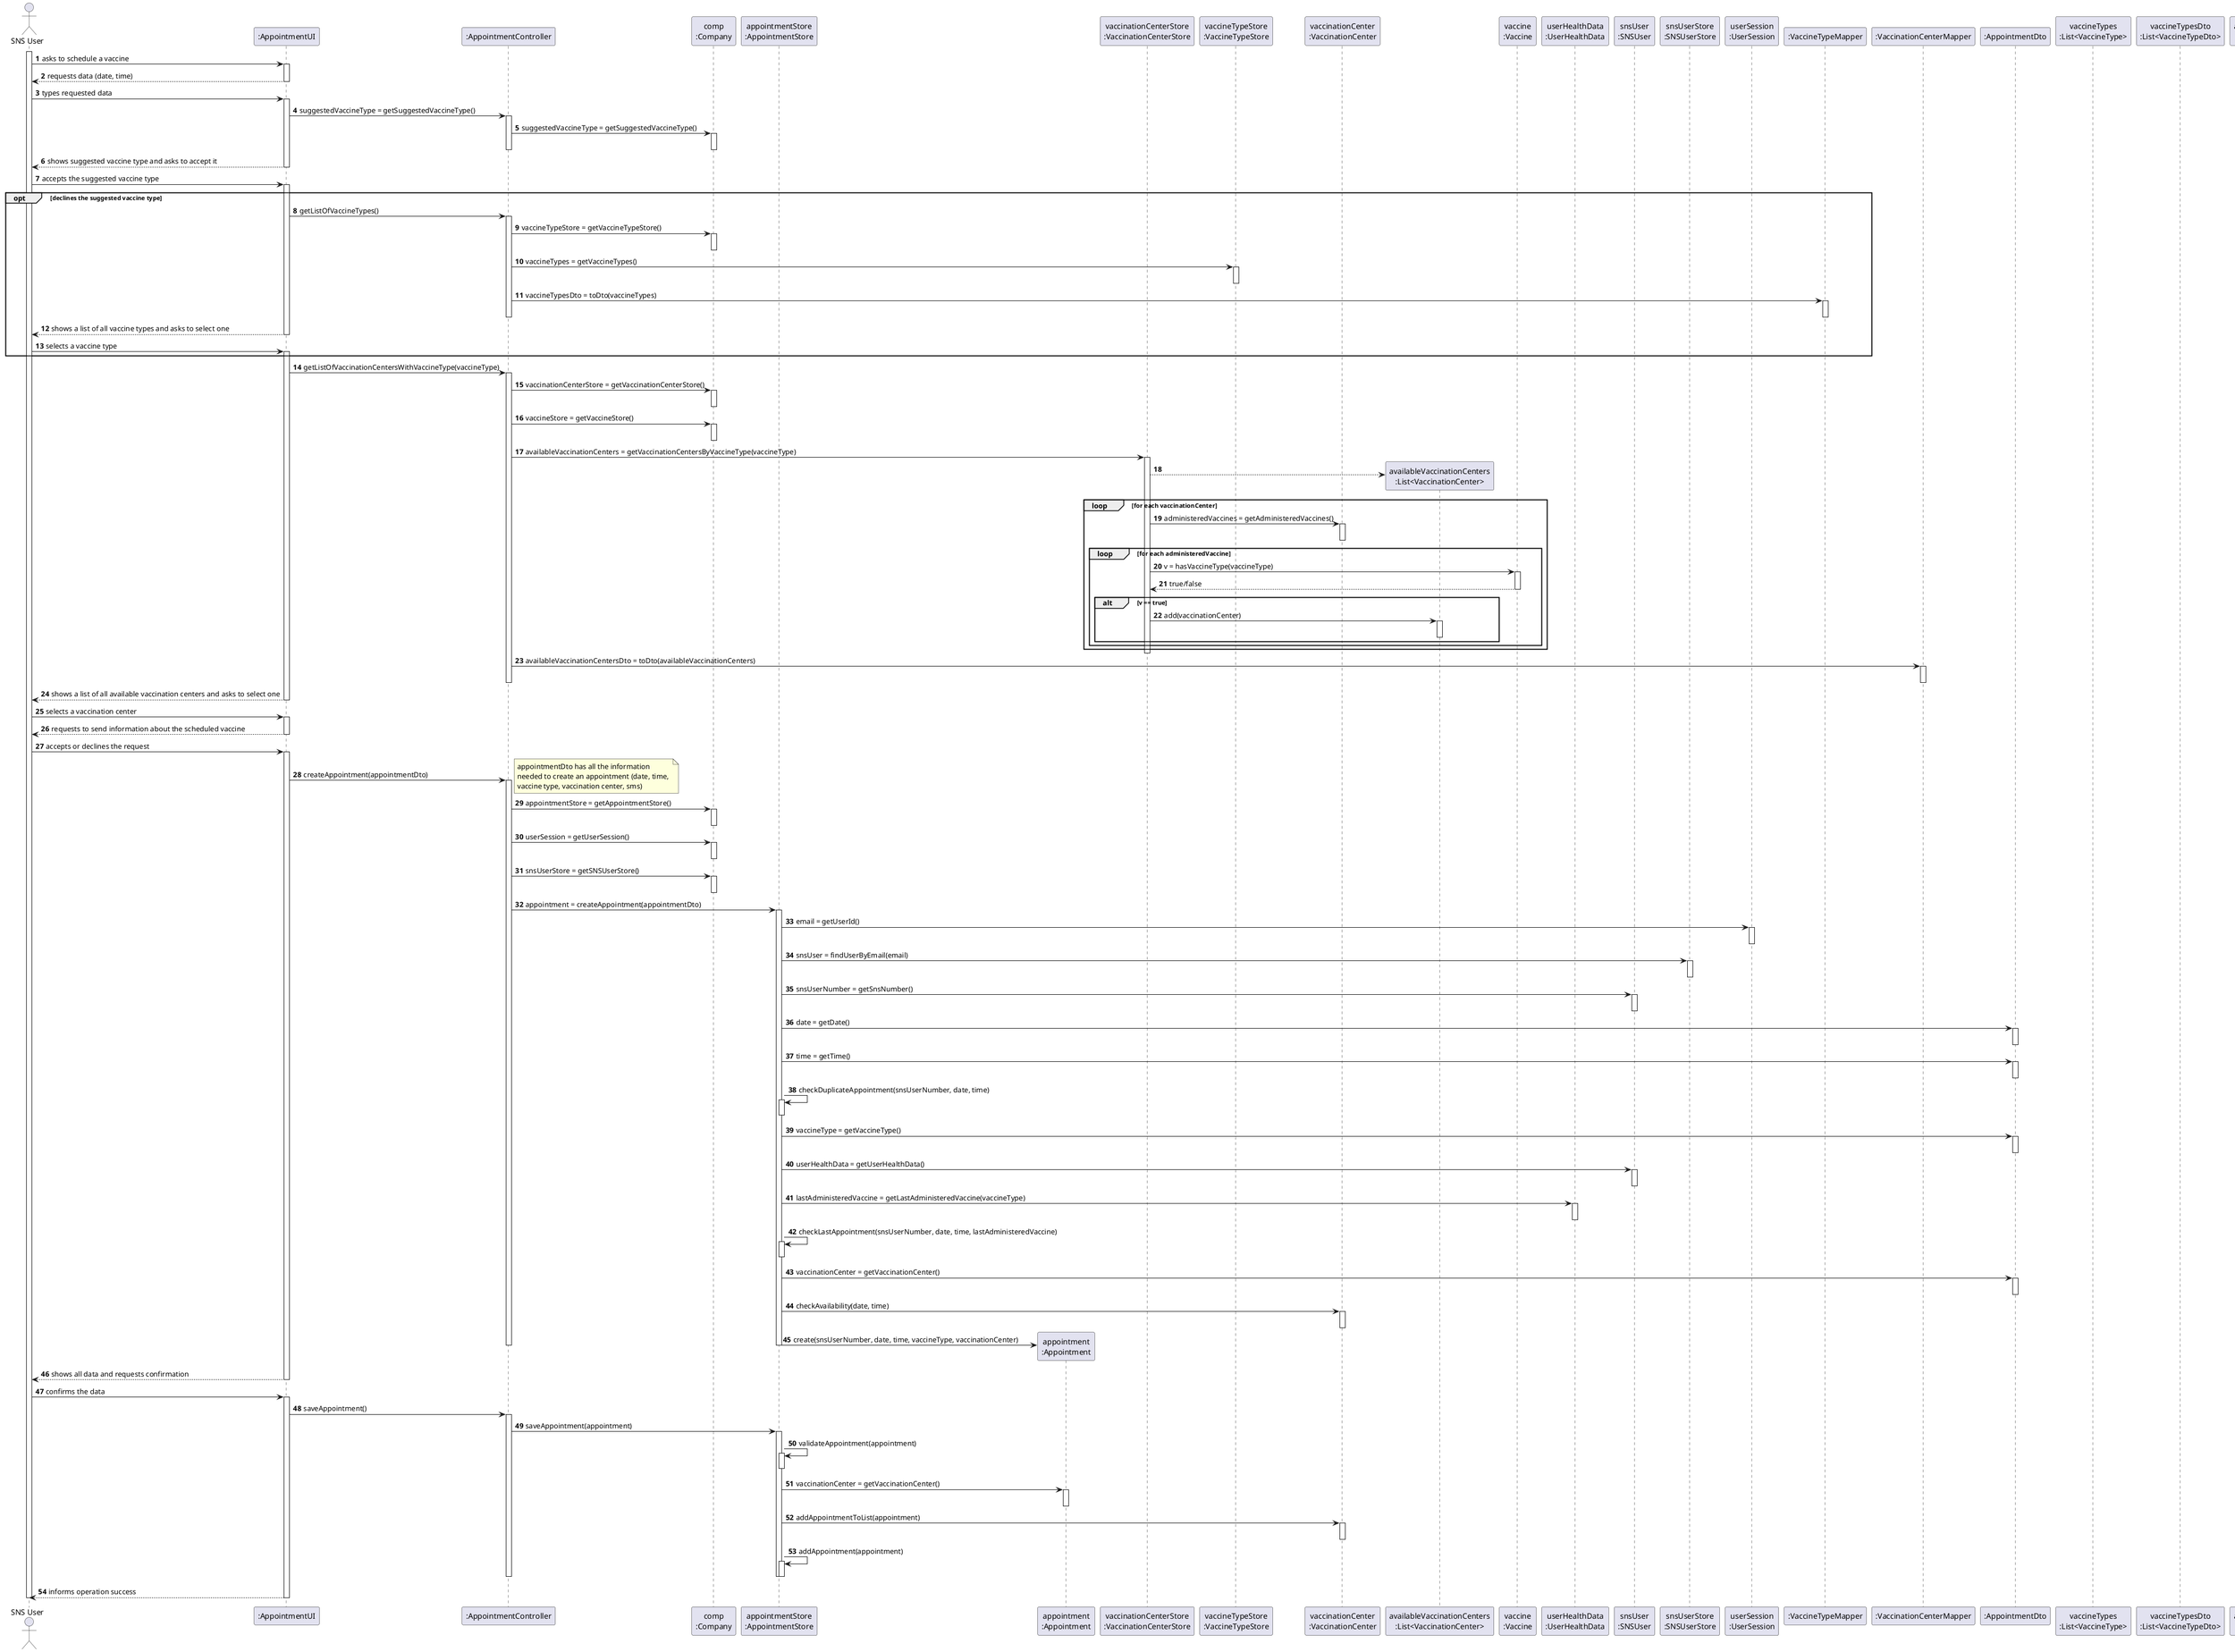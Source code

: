 @startuml US01_SD
autonumber
' hide footbox
actor "SNS User" as user

participant ":AppointmentUI" as ui
participant ":AppointmentController" as controller
participant "comp\n:Company" as company
participant "appointmentStore\n:AppointmentStore" as appointmentStore
participant "appointment\n:Appointment" as appointment
participant "vaccinationCenterStore\n:VaccinationCenterStore" as vacCenterStore
participant "vaccineTypeStore\n:VaccineTypeStore" as vacTypeStore
participant "vaccinationCenter\n:VaccinationCenter" as vacCenter
participant "availableVaccinationCenters\n:List<VaccinationCenter>" as vacCenterList
participant "vaccine\n:Vaccine" as vaccine
participant "userHealthData\n:UserHealthData" as userHealthData
participant "snsUser\n:SNSUser" as snsUser
participant "snsUserStore\n:SNSUserStore" as snsUserStore
participant "userSession\n:UserSession" as userSession
participant ":VaccineTypeMapper" as vacTypeMapper
participant ":VaccinationCenterMapper" as vacCenterMapper
participant ":AppointmentDto" as appointmentDto
participant "vaccineTypes\n:List<VaccineType>"
participant "vaccineTypesDto\n:List<VaccineTypeDto>"
participant "administeredVaccines\n:List<Vaccine>"

activate user

user -> ui : asks to schedule a vaccine

activate ui
    ui --> user : requests data (date, time)
deactivate ui

user -> ui : types requested data

activate ui
    ui -> controller : suggestedVaccineType = getSuggestedVaccineType()
    activate controller
        controller -> company : suggestedVaccineType = getSuggestedVaccineType()
        activate company
        deactivate company
    deactivate controller
    ui --> user : shows suggested vaccine type and asks to accept it
deactivate ui

user -> ui : accepts the suggested vaccine type

opt declines the suggested vaccine type
    activate ui
        ui -> controller : getListOfVaccineTypes()
        activate controller
            controller -> company : vaccineTypeStore = getVaccineTypeStore()
            activate company
            deactivate company
            controller -> vacTypeStore : vaccineTypes = getVaccineTypes()
            activate vacTypeStore
            deactivate vacTypeStore
            controller -> vacTypeMapper : vaccineTypesDto = toDto(vaccineTypes)
            activate vacTypeMapper
            deactivate vacTypeMapper
        deactivate controller
        ui --> user : shows a list of all vaccine types and asks to select one
    deactivate ui

user -> ui : selects a vaccine type

activate ui
end
    ui -> controller : getListOfVaccinationCentersWithVaccineType(vaccineType)
    activate controller
        controller -> company : vaccinationCenterStore = getVaccinationCenterStore()
        activate company
        deactivate company
        controller -> company : vaccineStore = getVaccineStore()
        activate company
        deactivate company
        controller -> vacCenterStore : availableVaccinationCenters = getVaccinationCentersByVaccineType(vaccineType)
        activate vacCenterStore
            vacCenterStore --> vacCenterList**
            loop for each vaccinationCenter
                vacCenterStore -> vacCenter : administeredVaccines = getAdministeredVaccines()
                activate vacCenter
                deactivate vacCenter
                loop for each administeredVaccine
                    vacCenterStore -> vaccine : v = hasVaccineType(vaccineType)
                    activate vaccine
                        vaccine --> vacCenterStore : true/false
                    deactivate vaccine
                    alt v == true
                        vacCenterStore -> vacCenterList : add(vaccinationCenter)
                        activate vacCenterList
                        deactivate vacCenterList
                    end
                end
            end
        deactivate vacCenterStore
        controller -> vacCenterMapper : availableVaccinationCentersDto = toDto(availableVaccinationCenters)
        activate vacCenterMapper
        deactivate vacCenterMapper
    deactivate controller
    ui --> user : shows a list of all available vaccination centers and asks to select one
deactivate ui

user -> ui : selects a vaccination center

activate ui
    ui --> user : requests to send information about the scheduled vaccine
deactivate ui

user -> ui : accepts or declines the request

activate ui
    ui -> controller : createAppointment(appointmentDto)
    note right
        appointmentDto has all the information 
        needed to create an appointment (date, time, 
        vaccine type, vaccination center, sms)
    end note
    activate controller
        controller -> company : appointmentStore = getAppointmentStore()
        activate company
        deactivate company
        controller -> company : userSession = getUserSession()
        activate company
        deactivate company
        controller -> company : snsUserStore = getSNSUserStore()
        activate company
        deactivate company
        controller -> appointmentStore : appointment = createAppointment(appointmentDto)
        activate appointmentStore
            appointmentStore -> userSession : email = getUserId()
            activate userSession
            deactivate userSession
            appointmentStore -> snsUserStore : snsUser = findUserByEmail(email)
            activate snsUserStore
            deactivate snsUserStore
            appointmentStore -> snsUser : snsUserNumber = getSnsNumber()
            activate snsUser
            deactivate snsUser
            appointmentStore -> appointmentDto : date = getDate()
            activate appointmentDto
            deactivate appointmentDto
            appointmentStore -> appointmentDto : time = getTime()
            activate appointmentDto
            deactivate appointmentDto
            appointmentStore -> appointmentStore : checkDuplicateAppointment(snsUserNumber, date, time)
            activate appointmentStore
            deactivate appointmentStore
            appointmentStore -> appointmentDto : vaccineType = getVaccineType()
            activate appointmentDto
            deactivate appointmentDto
            appointmentStore -> snsUser : userHealthData = getUserHealthData()
            activate snsUser
            deactivate snsUser
            appointmentStore -> userHealthData : lastAdministeredVaccine = getLastAdministeredVaccine(vaccineType)
            activate userHealthData
            deactivate userHealthData
            appointmentStore -> appointmentStore : checkLastAppointment(snsUserNumber, date, time, lastAdministeredVaccine)
            activate appointmentStore
            deactivate appointmentStore
            appointmentStore -> appointmentDto : vaccinationCenter = getVaccinationCenter()
            activate appointmentDto
            deactivate appointmentDto
            appointmentStore -> vacCenter : checkAvailability(date, time)
            activate vacCenter
            deactivate vacCenter
            appointmentStore -> appointment** : create(snsUserNumber, date, time, vaccineType, vaccinationCenter)
        deactivate appointmentStore
    deactivate controller
    ui --> user : shows all data and requests confirmation
deactivate ui

user -> ui : confirms the data

activate ui 
    ui -> controller : saveAppointment()
    activate controller
        controller -> appointmentStore : saveAppointment(appointment)
        activate appointmentStore
            appointmentStore -> appointmentStore : validateAppointment(appointment)
            activate appointmentStore
            deactivate appointmentStore
            appointmentStore -> appointment : vaccinationCenter = getVaccinationCenter()
            activate appointment
            deactivate appointment
            appointmentStore -> vacCenter : addAppointmentToList(appointment)
            activate vacCenter
            deactivate vacCenter         
            appointmentStore -> appointmentStore : addAppointment(appointment)
            activate appointmentStore
            deactivate appointmentStore
        deactivate appointmentStore
    deactivate controller
    ui --> user : informs operation success
deactivate ui

deactivate user

@enduml